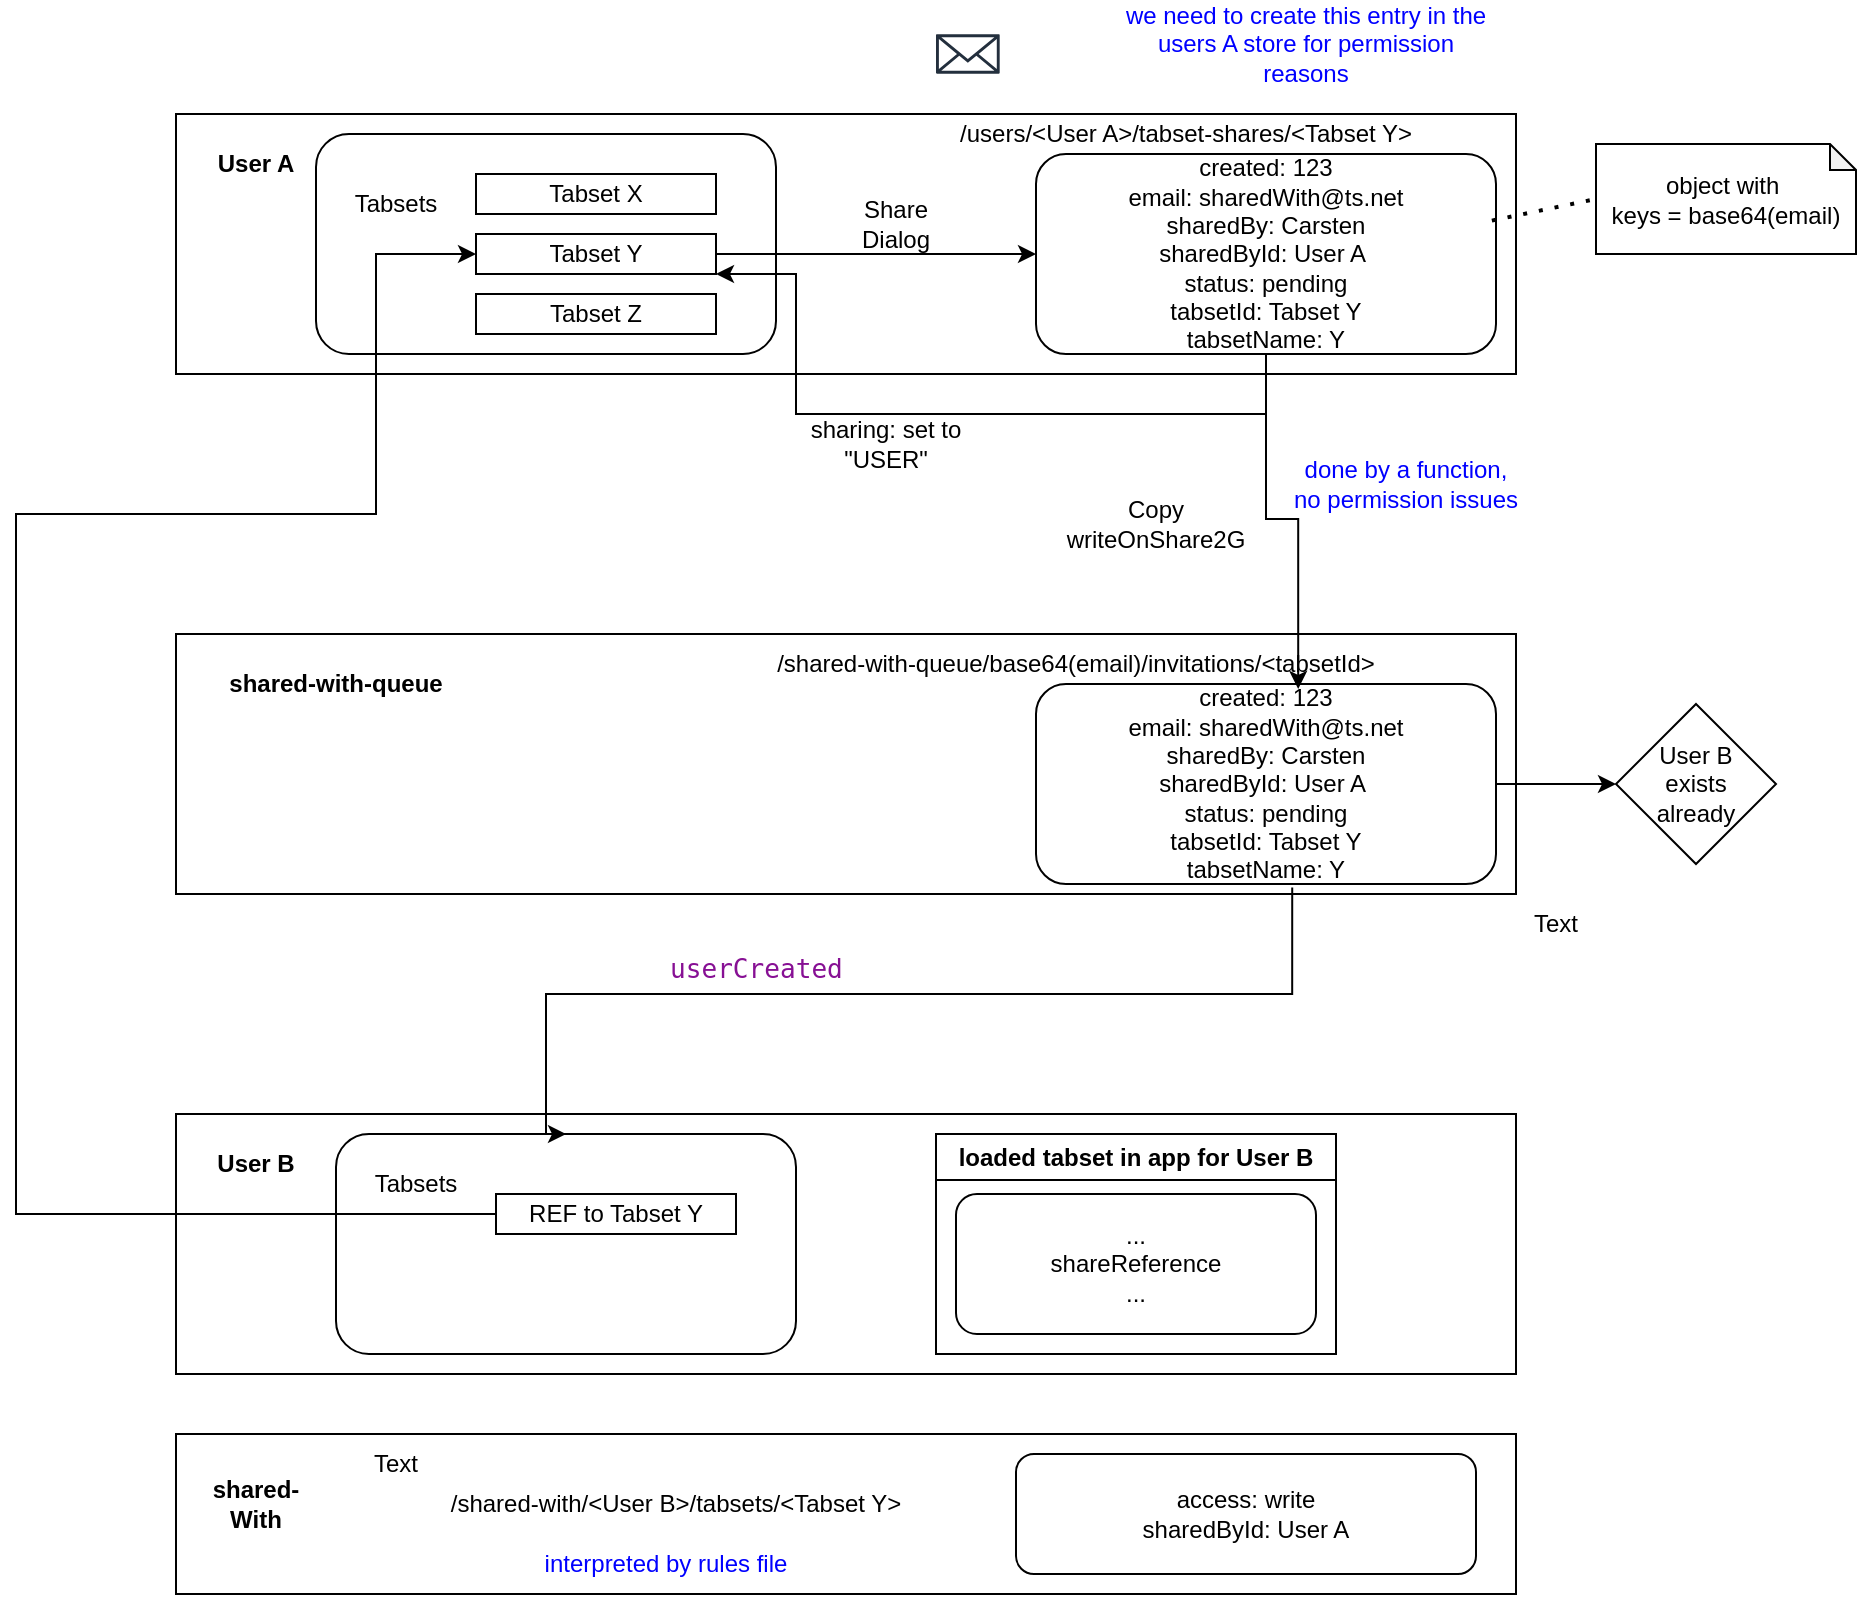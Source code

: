 <mxfile version="22.1.22" type="embed">
  <diagram id="KJRLZbUMWtx5j0lMuly0" name="Page-1">
    <mxGraphModel dx="1315" dy="1176" grid="1" gridSize="10" guides="1" tooltips="1" connect="1" arrows="1" fold="1" page="1" pageScale="1" pageWidth="850" pageHeight="1100" math="0" shadow="0">
      <root>
        <mxCell id="0" />
        <mxCell id="1" parent="0" />
        <mxCell id="3" value="" style="rounded=0;whiteSpace=wrap;html=1;" parent="1" vertex="1">
          <mxGeometry x="120" y="100" width="670" height="130" as="geometry" />
        </mxCell>
        <mxCell id="4" value="&lt;b&gt;User A&lt;/b&gt;" style="text;html=1;strokeColor=none;fillColor=none;align=center;verticalAlign=middle;whiteSpace=wrap;rounded=0;" parent="1" vertex="1">
          <mxGeometry x="130" y="110" width="60" height="30" as="geometry" />
        </mxCell>
        <mxCell id="5" value="" style="rounded=1;whiteSpace=wrap;html=1;" parent="1" vertex="1">
          <mxGeometry x="190" y="110" width="230" height="110" as="geometry" />
        </mxCell>
        <mxCell id="7" value="Tabsets" style="text;html=1;strokeColor=none;fillColor=none;align=center;verticalAlign=middle;whiteSpace=wrap;rounded=0;" parent="1" vertex="1">
          <mxGeometry x="200" y="130" width="60" height="30" as="geometry" />
        </mxCell>
        <mxCell id="8" value="Tabset X" style="rounded=0;whiteSpace=wrap;html=1;" parent="1" vertex="1">
          <mxGeometry x="270" y="130" width="120" height="20" as="geometry" />
        </mxCell>
        <mxCell id="9" value="Tabset Y" style="rounded=0;whiteSpace=wrap;html=1;" parent="1" vertex="1">
          <mxGeometry x="270" y="160" width="120" height="20" as="geometry" />
        </mxCell>
        <mxCell id="10" value="Tabset Z" style="rounded=0;whiteSpace=wrap;html=1;" parent="1" vertex="1">
          <mxGeometry x="270" y="190" width="120" height="20" as="geometry" />
        </mxCell>
        <mxCell id="51" style="edgeStyle=orthogonalEdgeStyle;rounded=0;orthogonalLoop=1;jettySize=auto;html=1;exitX=0.5;exitY=1;exitDx=0;exitDy=0;" parent="1" source="18" edge="1">
          <mxGeometry relative="1" as="geometry">
            <mxPoint x="390" y="180" as="targetPoint" />
            <Array as="points">
              <mxPoint x="665" y="250" />
              <mxPoint x="430" y="250" />
              <mxPoint x="430" y="180" />
            </Array>
          </mxGeometry>
        </mxCell>
        <mxCell id="18" value="created: 123&lt;br&gt;email: sharedWith@ts.net&lt;br&gt;sharedBy: Carsten&lt;br&gt;sharedById: User A&amp;nbsp;&lt;br&gt;status: pending&lt;br&gt;tabsetId: Tabset Y&lt;br&gt;tabsetName: Y" style="rounded=1;whiteSpace=wrap;html=1;" parent="1" vertex="1">
          <mxGeometry x="550" y="120" width="230" height="100" as="geometry" />
        </mxCell>
        <mxCell id="22" value="Share&lt;br&gt;Dialog" style="text;html=1;strokeColor=none;fillColor=none;align=center;verticalAlign=middle;whiteSpace=wrap;rounded=0;" parent="1" vertex="1">
          <mxGeometry x="450" y="140" width="60" height="30" as="geometry" />
        </mxCell>
        <mxCell id="21" style="edgeStyle=orthogonalEdgeStyle;rounded=0;orthogonalLoop=1;jettySize=auto;html=1;entryX=0;entryY=0.5;entryDx=0;entryDy=0;" parent="1" source="9" target="18" edge="1">
          <mxGeometry relative="1" as="geometry">
            <mxPoint x="640" y="165" as="targetPoint" />
          </mxGeometry>
        </mxCell>
        <mxCell id="23" value="" style="sketch=0;outlineConnect=0;fontColor=#232F3E;gradientColor=none;fillColor=#232F3D;strokeColor=none;dashed=0;verticalLabelPosition=bottom;verticalAlign=top;align=center;html=1;fontSize=12;fontStyle=0;aspect=fixed;pointerEvents=1;shape=mxgraph.aws4.email_2;" parent="1" vertex="1">
          <mxGeometry x="500" y="60" width="31.84" height="20" as="geometry" />
        </mxCell>
        <mxCell id="25" value="" style="rounded=0;whiteSpace=wrap;html=1;" parent="1" vertex="1">
          <mxGeometry x="120" y="360" width="670" height="130" as="geometry" />
        </mxCell>
        <mxCell id="26" value="&lt;b&gt;shared-with-queue&lt;/b&gt;" style="text;html=1;strokeColor=none;fillColor=none;align=center;verticalAlign=middle;whiteSpace=wrap;rounded=0;" parent="1" vertex="1">
          <mxGeometry x="140" y="370" width="120" height="30" as="geometry" />
        </mxCell>
        <mxCell id="65" style="edgeStyle=orthogonalEdgeStyle;rounded=0;orthogonalLoop=1;jettySize=auto;html=1;entryX=0;entryY=0.5;entryDx=0;entryDy=0;" parent="1" source="27" target="64" edge="1">
          <mxGeometry relative="1" as="geometry" />
        </mxCell>
        <mxCell id="27" value="created: 123&lt;br style=&quot;border-color: var(--border-color);&quot;&gt;email: sharedWith@ts.net&lt;br style=&quot;border-color: var(--border-color);&quot;&gt;sharedBy: Carsten&lt;br style=&quot;border-color: var(--border-color);&quot;&gt;sharedById: User A&amp;nbsp;&lt;br style=&quot;border-color: var(--border-color);&quot;&gt;status: pending&lt;br style=&quot;border-color: var(--border-color);&quot;&gt;tabsetId: Tabset Y&lt;br&gt;tabsetName: Y" style="rounded=1;whiteSpace=wrap;html=1;" parent="1" vertex="1">
          <mxGeometry x="550" y="385" width="230" height="100" as="geometry" />
        </mxCell>
        <mxCell id="30" style="edgeStyle=orthogonalEdgeStyle;rounded=0;orthogonalLoop=1;jettySize=auto;html=1;entryX=0.57;entryY=0.025;entryDx=0;entryDy=0;entryPerimeter=0;" parent="1" source="18" target="27" edge="1">
          <mxGeometry relative="1" as="geometry">
            <mxPoint x="700" y="210" as="sourcePoint" />
            <mxPoint x="700" y="380" as="targetPoint" />
          </mxGeometry>
        </mxCell>
        <mxCell id="31" value="Copy&lt;br&gt;writeOnShare2G" style="text;html=1;strokeColor=none;fillColor=none;align=center;verticalAlign=middle;whiteSpace=wrap;rounded=0;" parent="1" vertex="1">
          <mxGeometry x="580" y="290" width="60" height="30" as="geometry" />
        </mxCell>
        <mxCell id="32" value="" style="rounded=0;whiteSpace=wrap;html=1;" parent="1" vertex="1">
          <mxGeometry x="120" y="600" width="670" height="130" as="geometry" />
        </mxCell>
        <mxCell id="33" value="&lt;b&gt;User B&lt;br&gt;&lt;/b&gt;" style="text;html=1;strokeColor=none;fillColor=none;align=center;verticalAlign=middle;whiteSpace=wrap;rounded=0;" parent="1" vertex="1">
          <mxGeometry x="130" y="610" width="60" height="30" as="geometry" />
        </mxCell>
        <mxCell id="34" value="" style="rounded=1;whiteSpace=wrap;html=1;" parent="1" vertex="1">
          <mxGeometry x="200" y="610" width="230" height="110" as="geometry" />
        </mxCell>
        <mxCell id="35" value="Tabsets" style="text;html=1;strokeColor=none;fillColor=none;align=center;verticalAlign=middle;whiteSpace=wrap;rounded=0;" parent="1" vertex="1">
          <mxGeometry x="210" y="620" width="60" height="30" as="geometry" />
        </mxCell>
        <mxCell id="36" value="&lt;div style=&quot;background-color:#ffffff;color:#080808&quot;&gt;&lt;pre style=&quot;font-family:&#39;JetBrains Mono&#39;,monospace;font-size:9.8pt;&quot;&gt;&lt;span style=&quot;color:#871094;&quot;&gt;userCreated&lt;/span&gt;&lt;/pre&gt;&lt;/div&gt;" style="text;whiteSpace=wrap;html=1;" parent="1" vertex="1">
          <mxGeometry x="365" y="500" width="120" height="70" as="geometry" />
        </mxCell>
        <mxCell id="37" style="edgeStyle=orthogonalEdgeStyle;rounded=0;orthogonalLoop=1;jettySize=auto;html=1;exitX=0.557;exitY=1.018;exitDx=0;exitDy=0;exitPerimeter=0;entryX=0.5;entryY=0;entryDx=0;entryDy=0;" parent="1" source="27" target="34" edge="1">
          <mxGeometry relative="1" as="geometry">
            <mxPoint x="660" y="510" as="sourcePoint" />
            <mxPoint x="240" y="560" as="targetPoint" />
            <Array as="points">
              <mxPoint x="678" y="540" />
              <mxPoint x="305" y="540" />
            </Array>
          </mxGeometry>
        </mxCell>
        <mxCell id="55" style="edgeStyle=orthogonalEdgeStyle;rounded=0;orthogonalLoop=1;jettySize=auto;html=1;entryX=0;entryY=0.5;entryDx=0;entryDy=0;" parent="1" source="38" target="9" edge="1">
          <mxGeometry relative="1" as="geometry">
            <Array as="points">
              <mxPoint x="40" y="650" />
              <mxPoint x="40" y="300" />
              <mxPoint x="220" y="300" />
              <mxPoint x="220" y="170" />
            </Array>
          </mxGeometry>
        </mxCell>
        <mxCell id="38" value="REF to Tabset Y" style="rounded=0;whiteSpace=wrap;html=1;" parent="1" vertex="1">
          <mxGeometry x="280" y="640" width="120" height="20" as="geometry" />
        </mxCell>
        <mxCell id="39" value="" style="rounded=0;whiteSpace=wrap;html=1;" parent="1" vertex="1">
          <mxGeometry x="120" y="760" width="670" height="80" as="geometry" />
        </mxCell>
        <mxCell id="40" value="&lt;b&gt;shared-With&lt;/b&gt;" style="text;html=1;strokeColor=none;fillColor=none;align=center;verticalAlign=middle;whiteSpace=wrap;rounded=0;" parent="1" vertex="1">
          <mxGeometry x="130" y="780" width="60" height="30" as="geometry" />
        </mxCell>
        <mxCell id="42" value="/shared-with/&amp;lt;User B&amp;gt;/tabsets/&amp;lt;Tabset Y&amp;gt;" style="text;html=1;strokeColor=none;fillColor=none;align=center;verticalAlign=middle;whiteSpace=wrap;rounded=0;" parent="1" vertex="1">
          <mxGeometry x="190.0" y="770" width="360" height="50" as="geometry" />
        </mxCell>
        <mxCell id="46" value="&lt;font color=&quot;#0000ff&quot;&gt;we need to create this entry in the&lt;br&gt;users A store for permission&lt;br&gt;reasons&lt;/font&gt;" style="text;html=1;strokeColor=none;fillColor=none;align=center;verticalAlign=middle;whiteSpace=wrap;rounded=0;" parent="1" vertex="1">
          <mxGeometry x="570" y="50" width="230" height="30" as="geometry" />
        </mxCell>
        <mxCell id="47" value="/users/&amp;lt;User A&amp;gt;/tabset-shares/&amp;lt;Tabset Y&amp;gt;" style="text;html=1;strokeColor=none;fillColor=none;align=center;verticalAlign=middle;whiteSpace=wrap;rounded=0;" parent="1" vertex="1">
          <mxGeometry x="380" y="90" width="490" height="40" as="geometry" />
        </mxCell>
        <mxCell id="50" value="&lt;font color=&quot;#0000ff&quot;&gt;done by a function, &lt;br&gt;no permission issues&lt;/font&gt;" style="text;html=1;strokeColor=none;fillColor=none;align=center;verticalAlign=middle;whiteSpace=wrap;rounded=0;" parent="1" vertex="1">
          <mxGeometry x="620" y="270" width="230" height="30" as="geometry" />
        </mxCell>
        <mxCell id="53" value="sharing: set to &quot;USER&quot;" style="text;html=1;strokeColor=none;fillColor=none;align=center;verticalAlign=middle;whiteSpace=wrap;rounded=0;" parent="1" vertex="1">
          <mxGeometry x="420" y="250" width="110" height="30" as="geometry" />
        </mxCell>
        <mxCell id="56" value="&lt;font color=&quot;#0000ff&quot;&gt;interpreted by rules file&lt;/font&gt;" style="text;html=1;strokeColor=none;fillColor=none;align=center;verticalAlign=middle;whiteSpace=wrap;rounded=0;" parent="1" vertex="1">
          <mxGeometry x="250" y="810" width="230" height="30" as="geometry" />
        </mxCell>
        <mxCell id="58" value="access: write&lt;br&gt;sharedById: User A" style="rounded=1;whiteSpace=wrap;html=1;" parent="1" vertex="1">
          <mxGeometry x="540" y="770" width="230" height="60" as="geometry" />
        </mxCell>
        <mxCell id="59" value="loaded tabset in app for User B" style="swimlane;whiteSpace=wrap;html=1;" parent="1" vertex="1">
          <mxGeometry x="500" y="610" width="200" height="110" as="geometry" />
        </mxCell>
        <mxCell id="60" value="...&lt;br&gt;shareReference&lt;br&gt;..." style="rounded=1;whiteSpace=wrap;html=1;" parent="1" vertex="1">
          <mxGeometry x="510" y="640" width="180" height="70" as="geometry" />
        </mxCell>
        <mxCell id="61" value="Text" style="text;strokeColor=none;align=center;fillColor=none;html=1;verticalAlign=middle;whiteSpace=wrap;rounded=0;" parent="1" vertex="1">
          <mxGeometry x="200" y="760" width="60" height="30" as="geometry" />
        </mxCell>
        <mxCell id="62" value="object with&amp;nbsp;&lt;br&gt;keys = base64(email)" style="shape=note;whiteSpace=wrap;html=1;backgroundOutline=1;darkOpacity=0.05;size=13;" parent="1" vertex="1">
          <mxGeometry x="830" y="115" width="130" height="55" as="geometry" />
        </mxCell>
        <mxCell id="63" value="" style="endArrow=none;dashed=1;html=1;dashPattern=1 3;strokeWidth=2;rounded=0;entryX=0;entryY=0.5;entryDx=0;entryDy=0;entryPerimeter=0;exitX=0.991;exitY=0.333;exitDx=0;exitDy=0;exitPerimeter=0;" parent="1" source="18" target="62" edge="1">
          <mxGeometry width="50" height="50" relative="1" as="geometry">
            <mxPoint x="650" y="620" as="sourcePoint" />
            <mxPoint x="700" y="570" as="targetPoint" />
          </mxGeometry>
        </mxCell>
        <mxCell id="49" value="/shared-with-queue/base64(email)/invitations/&amp;lt;tabsetId&amp;gt;" style="text;html=1;strokeColor=none;fillColor=none;align=center;verticalAlign=middle;whiteSpace=wrap;rounded=0;" parent="1" vertex="1">
          <mxGeometry x="365" y="365" width="410" height="20" as="geometry" />
        </mxCell>
        <mxCell id="64" value="User B&lt;br&gt;exists&lt;br&gt;already" style="rhombus;whiteSpace=wrap;html=1;" parent="1" vertex="1">
          <mxGeometry x="840" y="395" width="80" height="80" as="geometry" />
        </mxCell>
        <mxCell id="66" value="Text" style="text;strokeColor=none;align=center;fillColor=none;html=1;verticalAlign=middle;whiteSpace=wrap;rounded=0;" vertex="1" parent="1">
          <mxGeometry x="780" y="490" width="60" height="30" as="geometry" />
        </mxCell>
      </root>
    </mxGraphModel>
  </diagram>
</mxfile>
